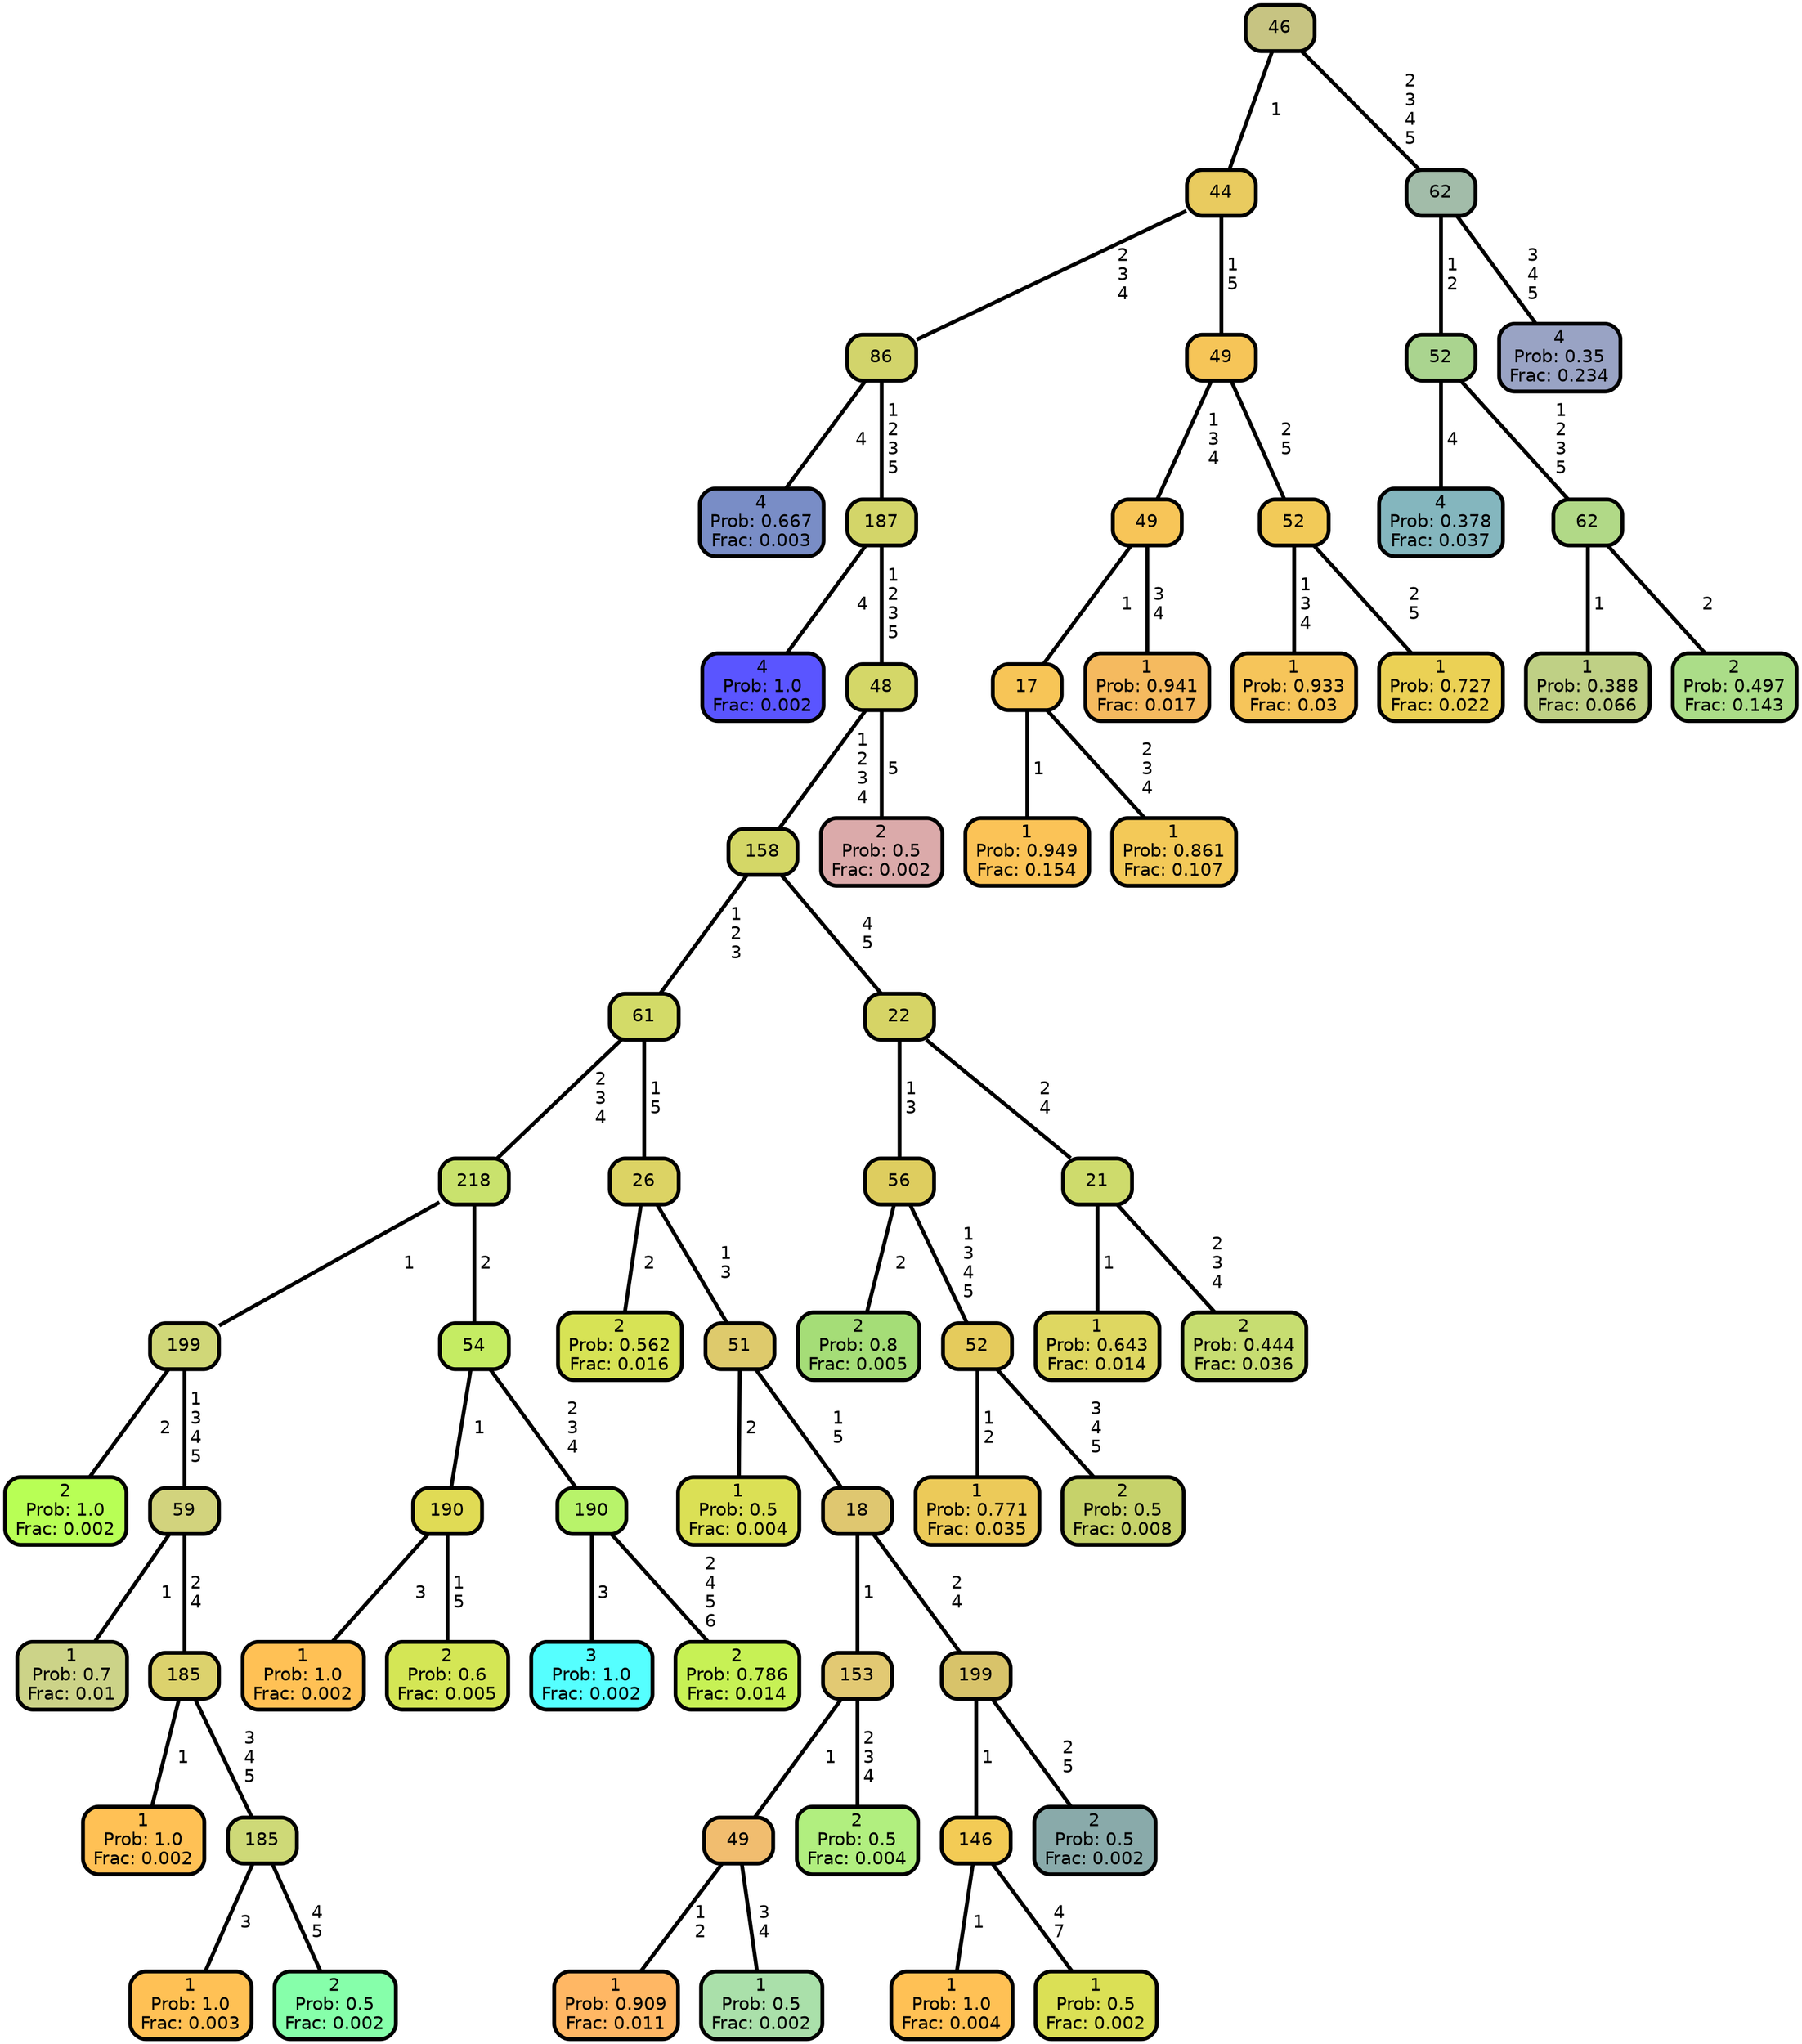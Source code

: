 graph Tree {
node [shape=box, style="filled, rounded",color="black",penwidth="3",fontcolor="black",                 fontname=helvetica] ;
graph [ranksep="0 equally", splines=straight,                 bgcolor=transparent, dpi=200] ;
edge [fontname=helvetica, color=black] ;
0 [label="4
Prob: 0.667
Frac: 0.003", fillcolor="#798dc6"] ;
1 [label="86", fillcolor="#d2d46b"] ;
2 [label="4
Prob: 1.0
Frac: 0.002", fillcolor="#5a55ff"] ;
3 [label="187", fillcolor="#d3d569"] ;
4 [label="2
Prob: 1.0
Frac: 0.002", fillcolor="#b8ff55"] ;
5 [label="199", fillcolor="#d0d778"] ;
6 [label="1
Prob: 0.7
Frac: 0.01", fillcolor="#ccd388"] ;
7 [label="59", fillcolor="#d2d37d"] ;
8 [label="1
Prob: 1.0
Frac: 0.002", fillcolor="#ffc155"] ;
9 [label="185", fillcolor="#dcd26d"] ;
10 [label="1
Prob: 1.0
Frac: 0.003", fillcolor="#ffc155"] ;
11 [label="185", fillcolor="#ced977"] ;
12 [label="2
Prob: 0.5
Frac: 0.002", fillcolor="#86ffaa"] ;
13 [label="218", fillcolor="#c9e26d"] ;
14 [label="1
Prob: 1.0
Frac: 0.002", fillcolor="#ffc155"] ;
15 [label="190", fillcolor="#e0db55"] ;
16 [label="2
Prob: 0.6
Frac: 0.005", fillcolor="#d4e655"] ;
17 [label="54", fillcolor="#c5ec63"] ;
18 [label="3
Prob: 1.0
Frac: 0.002", fillcolor="#55ffff"] ;
19 [label="190", fillcolor="#b8f36a"] ;
20 [label="2
Prob: 0.786
Frac: 0.014", fillcolor="#c7f155"] ;
21 [label="61", fillcolor="#d3db68"] ;
22 [label="2
Prob: 0.562
Frac: 0.016", fillcolor="#d7e355"] ;
23 [label="26", fillcolor="#dcd364"] ;
24 [label="1
Prob: 0.5
Frac: 0.004", fillcolor="#dbe055"] ;
25 [label="51", fillcolor="#deca6c"] ;
26 [label="1
Prob: 0.909
Frac: 0.011", fillcolor="#ffb764"] ;
27 [label="49", fillcolor="#f1bd6f"] ;
28 [label="1
Prob: 0.5
Frac: 0.002", fillcolor="#aae0aa"] ;
29 [label="153", fillcolor="#e2c973"] ;
30 [label="2
Prob: 0.5
Frac: 0.004", fillcolor="#b1ef7f"] ;
31 [label="18", fillcolor="#dfc770"] ;
32 [label="1
Prob: 1.0
Frac: 0.004", fillcolor="#ffc155"] ;
33 [label="146", fillcolor="#f3cb55"] ;
34 [label="1
Prob: 0.5
Frac: 0.002", fillcolor="#dbe055"] ;
35 [label="199", fillcolor="#d8c36a"] ;
36 [label="2
Prob: 0.5
Frac: 0.002", fillcolor="#89aaaa"] ;
37 [label="158", fillcolor="#d4d767"] ;
38 [label="2
Prob: 0.8
Frac: 0.005", fillcolor="#a5dd77"] ;
39 [label="56", fillcolor="#decd5f"] ;
40 [label="1
Prob: 0.771
Frac: 0.035", fillcolor="#ecca59"] ;
41 [label="52", fillcolor="#e5cb5c"] ;
42 [label="2
Prob: 0.5
Frac: 0.008", fillcolor="#c6d26a"] ;
43 [label="22", fillcolor="#d6d466"] ;
44 [label="1
Prob: 0.643
Frac: 0.014", fillcolor="#ded761"] ;
45 [label="21", fillcolor="#cedb6c"] ;
46 [label="2
Prob: 0.444
Frac: 0.036", fillcolor="#c7dd71"] ;
47 [label="48", fillcolor="#d4d768"] ;
48 [label="2
Prob: 0.5
Frac: 0.002", fillcolor="#dbaaaa"] ;
49 [label="44", fillcolor="#e9cb5f"] ;
50 [label="1
Prob: 0.949
Frac: 0.154", fillcolor="#fbc357"] ;
51 [label="17", fillcolor="#f7c557"] ;
52 [label="1
Prob: 0.861
Frac: 0.107", fillcolor="#f3c958"] ;
53 [label="49", fillcolor="#f7c558"] ;
54 [label="1
Prob: 0.941
Frac: 0.017", fillcolor="#f5ba5f"] ;
55 [label="49", fillcolor="#f6c558"] ;
56 [label="1
Prob: 0.933
Frac: 0.03", fillcolor="#f6c55a"] ;
57 [label="52", fillcolor="#f2ca58"] ;
58 [label="1
Prob: 0.727
Frac: 0.022", fillcolor="#ebd155"] ;
59 [label="46", fillcolor="#c7c482"] ;
60 [label="4
Prob: 0.378
Frac: 0.037", fillcolor="#84b6be"] ;
61 [label="52", fillcolor="#aad48f"] ;
62 [label="1
Prob: 0.388
Frac: 0.066", fillcolor="#bfd085"] ;
63 [label="62", fillcolor="#b1d987"] ;
64 [label="2
Prob: 0.497
Frac: 0.143", fillcolor="#abdd88"] ;
65 [label="62", fillcolor="#a2bca9"] ;
66 [label="4
Prob: 0.35
Frac: 0.234", fillcolor="#99a3c4"] ;
1 -- 0 [label=" 4",penwidth=3] ;
1 -- 3 [label=" 1\n 2\n 3\n 5",penwidth=3] ;
3 -- 2 [label=" 4",penwidth=3] ;
3 -- 47 [label=" 1\n 2\n 3\n 5",penwidth=3] ;
5 -- 4 [label=" 2",penwidth=3] ;
5 -- 7 [label=" 1\n 3\n 4\n 5",penwidth=3] ;
7 -- 6 [label=" 1",penwidth=3] ;
7 -- 9 [label=" 2\n 4",penwidth=3] ;
9 -- 8 [label=" 1",penwidth=3] ;
9 -- 11 [label=" 3\n 4\n 5",penwidth=3] ;
11 -- 10 [label=" 3",penwidth=3] ;
11 -- 12 [label=" 4\n 5",penwidth=3] ;
13 -- 5 [label=" 1",penwidth=3] ;
13 -- 17 [label=" 2",penwidth=3] ;
15 -- 14 [label=" 3",penwidth=3] ;
15 -- 16 [label=" 1\n 5",penwidth=3] ;
17 -- 15 [label=" 1",penwidth=3] ;
17 -- 19 [label=" 2\n 3\n 4",penwidth=3] ;
19 -- 18 [label=" 3",penwidth=3] ;
19 -- 20 [label=" 2\n 4\n 5\n 6",penwidth=3] ;
21 -- 13 [label=" 2\n 3\n 4",penwidth=3] ;
21 -- 23 [label=" 1\n 5",penwidth=3] ;
23 -- 22 [label=" 2",penwidth=3] ;
23 -- 25 [label=" 1\n 3",penwidth=3] ;
25 -- 24 [label=" 2",penwidth=3] ;
25 -- 31 [label=" 1\n 5",penwidth=3] ;
27 -- 26 [label=" 1\n 2",penwidth=3] ;
27 -- 28 [label=" 3\n 4",penwidth=3] ;
29 -- 27 [label=" 1",penwidth=3] ;
29 -- 30 [label=" 2\n 3\n 4",penwidth=3] ;
31 -- 29 [label=" 1",penwidth=3] ;
31 -- 35 [label=" 2\n 4",penwidth=3] ;
33 -- 32 [label=" 1",penwidth=3] ;
33 -- 34 [label=" 4\n 7",penwidth=3] ;
35 -- 33 [label=" 1",penwidth=3] ;
35 -- 36 [label=" 2\n 5",penwidth=3] ;
37 -- 21 [label=" 1\n 2\n 3",penwidth=3] ;
37 -- 43 [label=" 4\n 5",penwidth=3] ;
39 -- 38 [label=" 2",penwidth=3] ;
39 -- 41 [label=" 1\n 3\n 4\n 5",penwidth=3] ;
41 -- 40 [label=" 1\n 2",penwidth=3] ;
41 -- 42 [label=" 3\n 4\n 5",penwidth=3] ;
43 -- 39 [label=" 1\n 3",penwidth=3] ;
43 -- 45 [label=" 2\n 4",penwidth=3] ;
45 -- 44 [label=" 1",penwidth=3] ;
45 -- 46 [label=" 2\n 3\n 4",penwidth=3] ;
47 -- 37 [label=" 1\n 2\n 3\n 4",penwidth=3] ;
47 -- 48 [label=" 5",penwidth=3] ;
49 -- 1 [label=" 2\n 3\n 4",penwidth=3] ;
49 -- 55 [label=" 1\n 5",penwidth=3] ;
51 -- 50 [label=" 1",penwidth=3] ;
51 -- 52 [label=" 2\n 3\n 4",penwidth=3] ;
53 -- 51 [label=" 1",penwidth=3] ;
53 -- 54 [label=" 3\n 4",penwidth=3] ;
55 -- 53 [label=" 1\n 3\n 4",penwidth=3] ;
55 -- 57 [label=" 2\n 5",penwidth=3] ;
57 -- 56 [label=" 1\n 3\n 4",penwidth=3] ;
57 -- 58 [label=" 2\n 5",penwidth=3] ;
59 -- 49 [label=" 1",penwidth=3] ;
59 -- 65 [label=" 2\n 3\n 4\n 5",penwidth=3] ;
61 -- 60 [label=" 4",penwidth=3] ;
61 -- 63 [label=" 1\n 2\n 3\n 5",penwidth=3] ;
63 -- 62 [label=" 1",penwidth=3] ;
63 -- 64 [label=" 2",penwidth=3] ;
65 -- 61 [label=" 1\n 2",penwidth=3] ;
65 -- 66 [label=" 3\n 4\n 5",penwidth=3] ;
{rank = same;}}